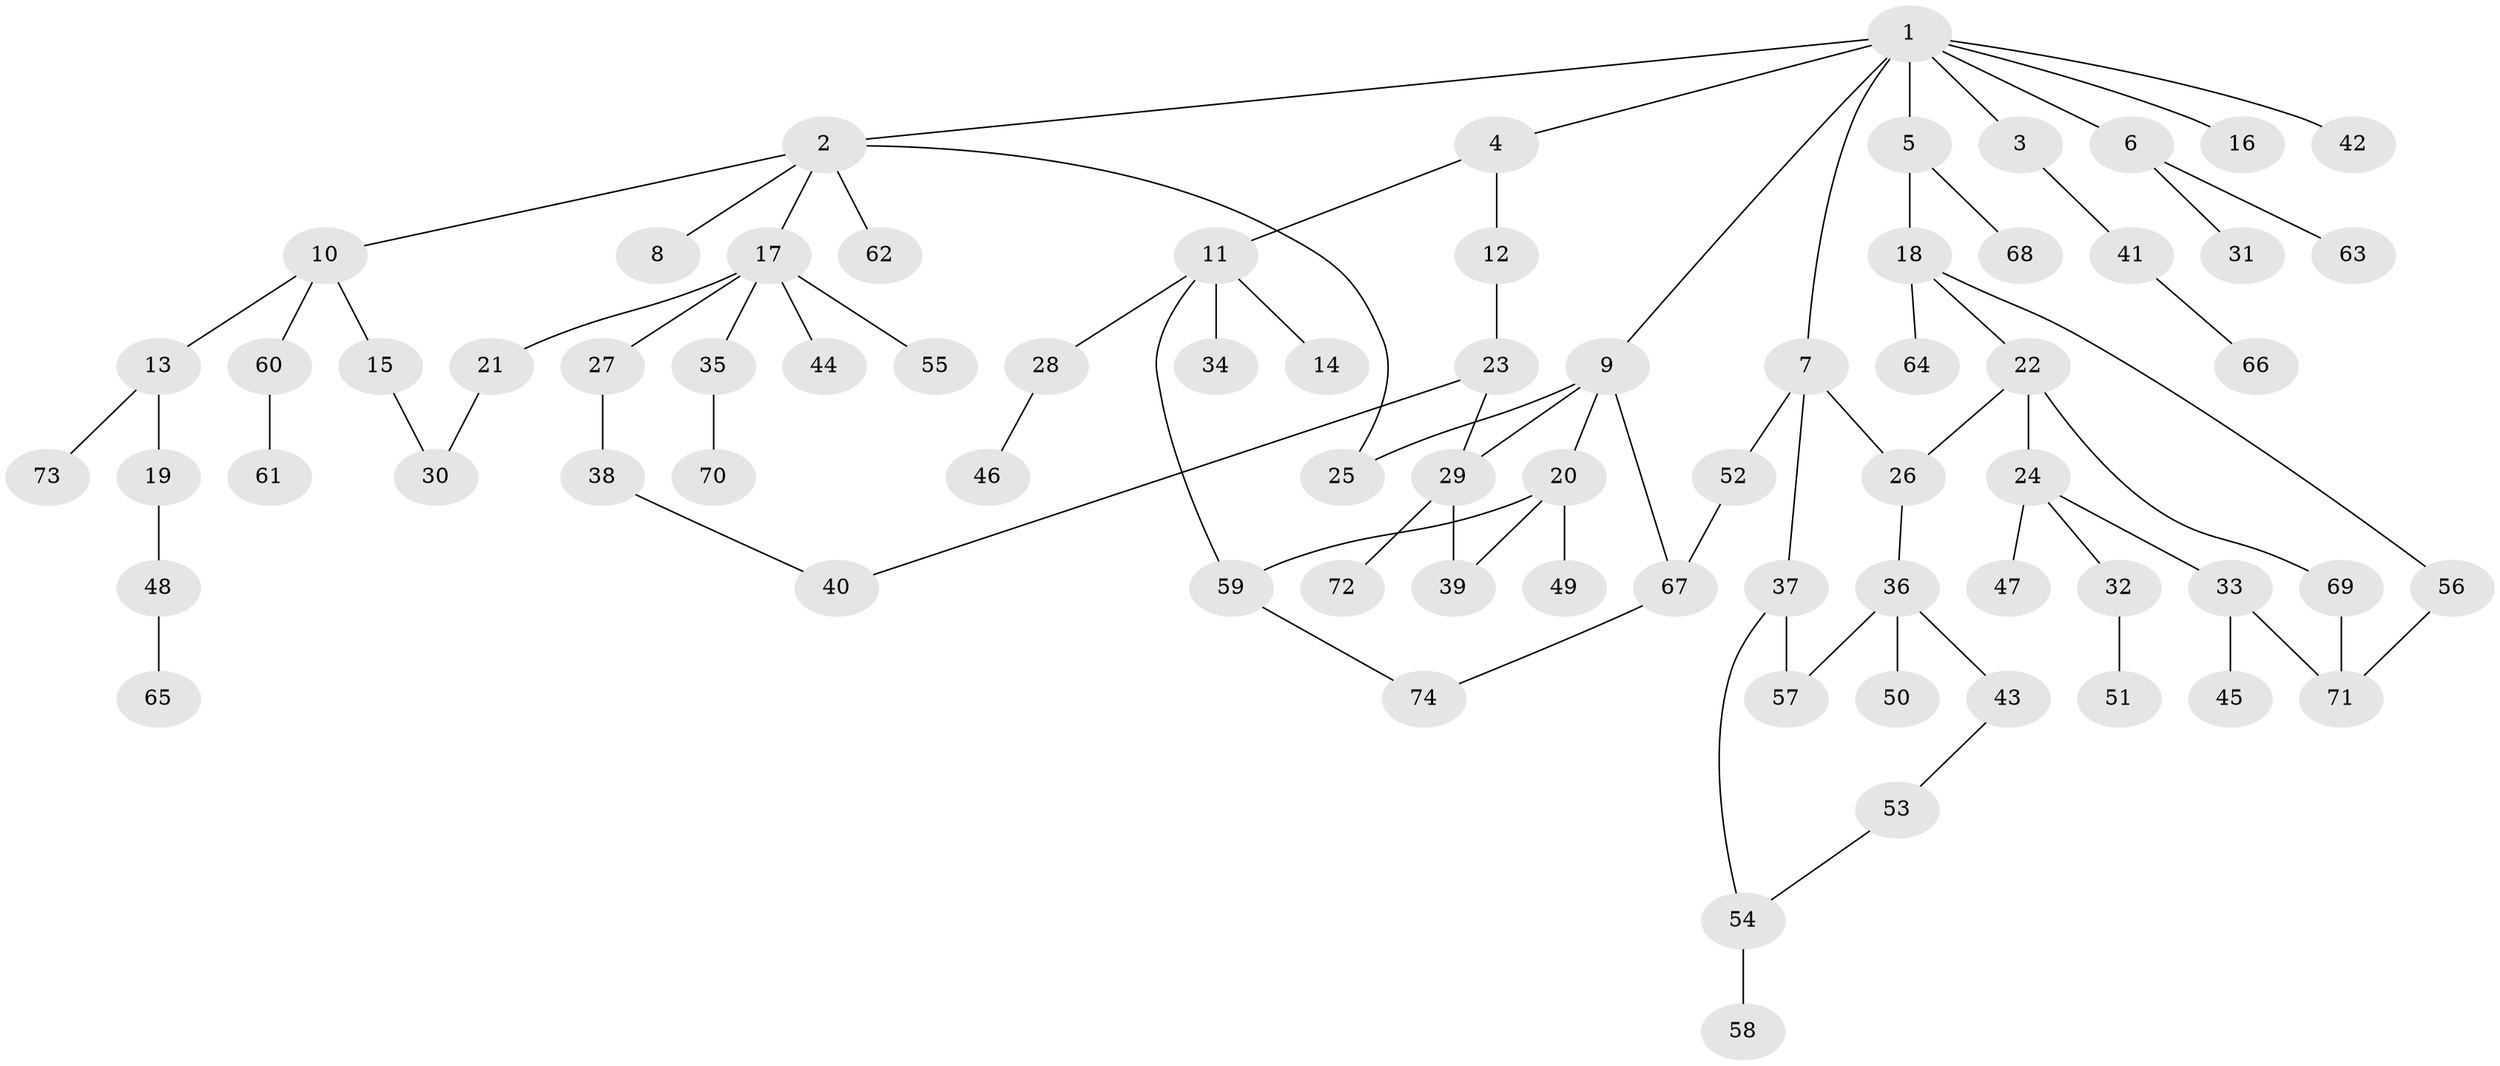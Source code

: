 // coarse degree distribution, {3: 0.2702702702702703, 4: 0.10810810810810811, 2: 0.2702702702702703, 7: 0.02702702702702703, 5: 0.05405405405405406, 1: 0.24324324324324326, 6: 0.02702702702702703}
// Generated by graph-tools (version 1.1) at 2025/36/03/04/25 23:36:10]
// undirected, 74 vertices, 86 edges
graph export_dot {
  node [color=gray90,style=filled];
  1;
  2;
  3;
  4;
  5;
  6;
  7;
  8;
  9;
  10;
  11;
  12;
  13;
  14;
  15;
  16;
  17;
  18;
  19;
  20;
  21;
  22;
  23;
  24;
  25;
  26;
  27;
  28;
  29;
  30;
  31;
  32;
  33;
  34;
  35;
  36;
  37;
  38;
  39;
  40;
  41;
  42;
  43;
  44;
  45;
  46;
  47;
  48;
  49;
  50;
  51;
  52;
  53;
  54;
  55;
  56;
  57;
  58;
  59;
  60;
  61;
  62;
  63;
  64;
  65;
  66;
  67;
  68;
  69;
  70;
  71;
  72;
  73;
  74;
  1 -- 2;
  1 -- 3;
  1 -- 4;
  1 -- 5;
  1 -- 6;
  1 -- 7;
  1 -- 9;
  1 -- 16;
  1 -- 42;
  2 -- 8;
  2 -- 10;
  2 -- 17;
  2 -- 62;
  2 -- 25;
  3 -- 41;
  4 -- 11;
  4 -- 12;
  5 -- 18;
  5 -- 68;
  6 -- 31;
  6 -- 63;
  7 -- 26;
  7 -- 37;
  7 -- 52;
  9 -- 20;
  9 -- 25;
  9 -- 29;
  9 -- 67;
  10 -- 13;
  10 -- 15;
  10 -- 60;
  11 -- 14;
  11 -- 28;
  11 -- 34;
  11 -- 59;
  12 -- 23;
  13 -- 19;
  13 -- 73;
  15 -- 30;
  17 -- 21;
  17 -- 27;
  17 -- 35;
  17 -- 44;
  17 -- 55;
  18 -- 22;
  18 -- 56;
  18 -- 64;
  19 -- 48;
  20 -- 39;
  20 -- 49;
  20 -- 59;
  21 -- 30;
  22 -- 24;
  22 -- 69;
  22 -- 26;
  23 -- 29;
  23 -- 40;
  24 -- 32;
  24 -- 33;
  24 -- 47;
  26 -- 36;
  27 -- 38;
  28 -- 46;
  29 -- 72;
  29 -- 39;
  32 -- 51;
  33 -- 45;
  33 -- 71;
  35 -- 70;
  36 -- 43;
  36 -- 50;
  36 -- 57;
  37 -- 57;
  37 -- 54;
  38 -- 40;
  41 -- 66;
  43 -- 53;
  48 -- 65;
  52 -- 67;
  53 -- 54;
  54 -- 58;
  56 -- 71;
  59 -- 74;
  60 -- 61;
  67 -- 74;
  69 -- 71;
}
